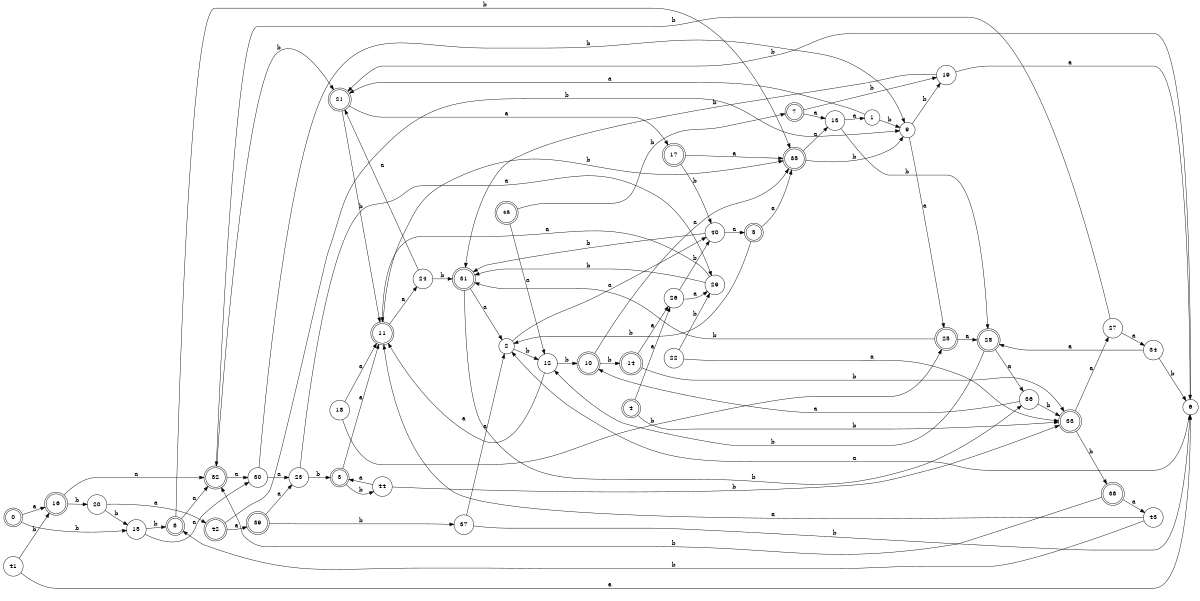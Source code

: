 digraph n37_3 {
__start0 [label="" shape="none"];

rankdir=LR;
size="8,5";

s0 [style="rounded,filled", color="black", fillcolor="white" shape="doublecircle", label="0"];
s1 [style="filled", color="black", fillcolor="white" shape="circle", label="1"];
s2 [style="filled", color="black", fillcolor="white" shape="circle", label="2"];
s3 [style="rounded,filled", color="black", fillcolor="white" shape="doublecircle", label="3"];
s4 [style="rounded,filled", color="black", fillcolor="white" shape="doublecircle", label="4"];
s5 [style="rounded,filled", color="black", fillcolor="white" shape="doublecircle", label="5"];
s6 [style="filled", color="black", fillcolor="white" shape="circle", label="6"];
s7 [style="rounded,filled", color="black", fillcolor="white" shape="doublecircle", label="7"];
s8 [style="rounded,filled", color="black", fillcolor="white" shape="doublecircle", label="8"];
s9 [style="filled", color="black", fillcolor="white" shape="circle", label="9"];
s10 [style="rounded,filled", color="black", fillcolor="white" shape="doublecircle", label="10"];
s11 [style="rounded,filled", color="black", fillcolor="white" shape="doublecircle", label="11"];
s12 [style="filled", color="black", fillcolor="white" shape="circle", label="12"];
s13 [style="filled", color="black", fillcolor="white" shape="circle", label="13"];
s14 [style="rounded,filled", color="black", fillcolor="white" shape="doublecircle", label="14"];
s15 [style="filled", color="black", fillcolor="white" shape="circle", label="15"];
s16 [style="rounded,filled", color="black", fillcolor="white" shape="doublecircle", label="16"];
s17 [style="rounded,filled", color="black", fillcolor="white" shape="doublecircle", label="17"];
s18 [style="filled", color="black", fillcolor="white" shape="circle", label="18"];
s19 [style="filled", color="black", fillcolor="white" shape="circle", label="19"];
s20 [style="filled", color="black", fillcolor="white" shape="circle", label="20"];
s21 [style="rounded,filled", color="black", fillcolor="white" shape="doublecircle", label="21"];
s22 [style="filled", color="black", fillcolor="white" shape="circle", label="22"];
s23 [style="filled", color="black", fillcolor="white" shape="circle", label="23"];
s24 [style="filled", color="black", fillcolor="white" shape="circle", label="24"];
s25 [style="rounded,filled", color="black", fillcolor="white" shape="doublecircle", label="25"];
s26 [style="filled", color="black", fillcolor="white" shape="circle", label="26"];
s27 [style="filled", color="black", fillcolor="white" shape="circle", label="27"];
s28 [style="rounded,filled", color="black", fillcolor="white" shape="doublecircle", label="28"];
s29 [style="filled", color="black", fillcolor="white" shape="circle", label="29"];
s30 [style="filled", color="black", fillcolor="white" shape="circle", label="30"];
s31 [style="rounded,filled", color="black", fillcolor="white" shape="doublecircle", label="31"];
s32 [style="rounded,filled", color="black", fillcolor="white" shape="doublecircle", label="32"];
s33 [style="rounded,filled", color="black", fillcolor="white" shape="doublecircle", label="33"];
s34 [style="filled", color="black", fillcolor="white" shape="circle", label="34"];
s35 [style="rounded,filled", color="black", fillcolor="white" shape="doublecircle", label="35"];
s36 [style="filled", color="black", fillcolor="white" shape="circle", label="36"];
s37 [style="filled", color="black", fillcolor="white" shape="circle", label="37"];
s38 [style="rounded,filled", color="black", fillcolor="white" shape="doublecircle", label="38"];
s39 [style="rounded,filled", color="black", fillcolor="white" shape="doublecircle", label="39"];
s40 [style="filled", color="black", fillcolor="white" shape="circle", label="40"];
s41 [style="filled", color="black", fillcolor="white" shape="circle", label="41"];
s42 [style="rounded,filled", color="black", fillcolor="white" shape="doublecircle", label="42"];
s43 [style="filled", color="black", fillcolor="white" shape="circle", label="43"];
s44 [style="filled", color="black", fillcolor="white" shape="circle", label="44"];
s45 [style="rounded,filled", color="black", fillcolor="white" shape="doublecircle", label="45"];
s0 -> s16 [label="a"];
s0 -> s15 [label="b"];
s1 -> s21 [label="a"];
s1 -> s9 [label="b"];
s2 -> s40 [label="a"];
s2 -> s12 [label="b"];
s3 -> s11 [label="a"];
s3 -> s44 [label="b"];
s4 -> s26 [label="a"];
s4 -> s33 [label="b"];
s5 -> s35 [label="a"];
s5 -> s2 [label="b"];
s6 -> s2 [label="a"];
s6 -> s21 [label="b"];
s7 -> s13 [label="a"];
s7 -> s19 [label="b"];
s8 -> s32 [label="a"];
s8 -> s35 [label="b"];
s9 -> s25 [label="a"];
s9 -> s19 [label="b"];
s10 -> s35 [label="a"];
s10 -> s14 [label="b"];
s11 -> s24 [label="a"];
s11 -> s35 [label="b"];
s12 -> s11 [label="a"];
s12 -> s10 [label="b"];
s13 -> s1 [label="a"];
s13 -> s28 [label="b"];
s14 -> s26 [label="a"];
s14 -> s33 [label="b"];
s15 -> s30 [label="a"];
s15 -> s8 [label="b"];
s16 -> s32 [label="a"];
s16 -> s20 [label="b"];
s17 -> s35 [label="a"];
s17 -> s40 [label="b"];
s18 -> s11 [label="a"];
s18 -> s25 [label="b"];
s19 -> s6 [label="a"];
s19 -> s31 [label="b"];
s20 -> s42 [label="a"];
s20 -> s15 [label="b"];
s21 -> s17 [label="a"];
s21 -> s11 [label="b"];
s22 -> s33 [label="a"];
s22 -> s29 [label="b"];
s23 -> s29 [label="a"];
s23 -> s3 [label="b"];
s24 -> s21 [label="a"];
s24 -> s31 [label="b"];
s25 -> s28 [label="a"];
s25 -> s31 [label="b"];
s26 -> s29 [label="a"];
s26 -> s40 [label="b"];
s27 -> s34 [label="a"];
s27 -> s32 [label="b"];
s28 -> s36 [label="a"];
s28 -> s12 [label="b"];
s29 -> s11 [label="a"];
s29 -> s31 [label="b"];
s30 -> s23 [label="a"];
s30 -> s9 [label="b"];
s31 -> s2 [label="a"];
s31 -> s36 [label="b"];
s32 -> s30 [label="a"];
s32 -> s21 [label="b"];
s33 -> s27 [label="a"];
s33 -> s38 [label="b"];
s34 -> s28 [label="a"];
s34 -> s6 [label="b"];
s35 -> s13 [label="a"];
s35 -> s9 [label="b"];
s36 -> s10 [label="a"];
s36 -> s33 [label="b"];
s37 -> s2 [label="a"];
s37 -> s6 [label="b"];
s38 -> s43 [label="a"];
s38 -> s32 [label="b"];
s39 -> s23 [label="a"];
s39 -> s37 [label="b"];
s40 -> s5 [label="a"];
s40 -> s31 [label="b"];
s41 -> s6 [label="a"];
s41 -> s16 [label="b"];
s42 -> s39 [label="a"];
s42 -> s9 [label="b"];
s43 -> s11 [label="a"];
s43 -> s8 [label="b"];
s44 -> s3 [label="a"];
s44 -> s33 [label="b"];
s45 -> s12 [label="a"];
s45 -> s7 [label="b"];

}